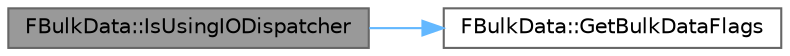 digraph "FBulkData::IsUsingIODispatcher"
{
 // INTERACTIVE_SVG=YES
 // LATEX_PDF_SIZE
  bgcolor="transparent";
  edge [fontname=Helvetica,fontsize=10,labelfontname=Helvetica,labelfontsize=10];
  node [fontname=Helvetica,fontsize=10,shape=box,height=0.2,width=0.4];
  rankdir="LR";
  Node1 [id="Node000001",label="FBulkData::IsUsingIODispatcher",height=0.2,width=0.4,color="gray40", fillcolor="grey60", style="filled", fontcolor="black",tooltip="Returns whether this bulk data is accessed via the IoDispatcher or not."];
  Node1 -> Node2 [id="edge1_Node000001_Node000002",color="steelblue1",style="solid",tooltip=" "];
  Node2 [id="Node000002",label="FBulkData::GetBulkDataFlags",height=0.2,width=0.4,color="grey40", fillcolor="white", style="filled",URL="$d4/d9b/classFBulkData.html#a90a6a3284887218895e48c4fb5b30271",tooltip="Gets the current bulk data flags."];
}
